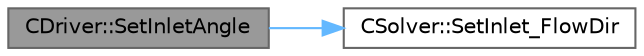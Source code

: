 digraph "CDriver::SetInletAngle"
{
 // LATEX_PDF_SIZE
  bgcolor="transparent";
  edge [fontname=Helvetica,fontsize=10,labelfontname=Helvetica,labelfontsize=10];
  node [fontname=Helvetica,fontsize=10,shape=box,height=0.2,width=0.4];
  rankdir="LR";
  Node1 [id="Node000001",label="CDriver::SetInletAngle",height=0.2,width=0.4,color="gray40", fillcolor="grey60", style="filled", fontcolor="black",tooltip="Set the direction of the inlet."];
  Node1 -> Node2 [id="edge1_Node000001_Node000002",color="steelblue1",style="solid",tooltip=" "];
  Node2 [id="Node000002",label="CSolver::SetInlet_FlowDir",height=0.2,width=0.4,color="grey40", fillcolor="white", style="filled",URL="$classCSolver.html#a2f31bef671a1c0b77a9e5cdad94de622",tooltip="A virtual member."];
}
